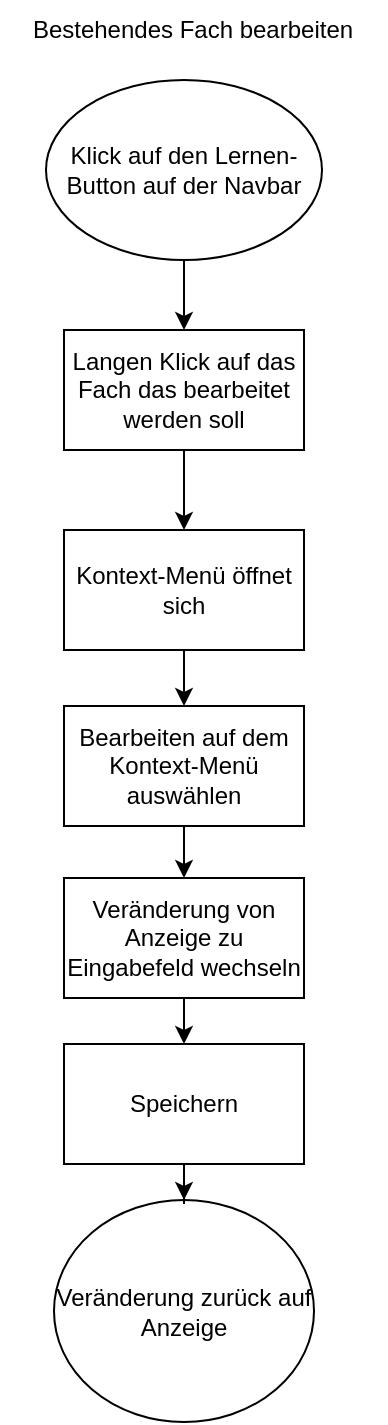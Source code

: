 <mxfile version="21.6.5" type="device">
  <diagram name="Seite-1" id="LOxFFRxM0oj1bpOZTaFu">
    <mxGraphModel dx="1593" dy="862" grid="1" gridSize="10" guides="1" tooltips="1" connect="1" arrows="1" fold="1" page="1" pageScale="1" pageWidth="827" pageHeight="1169" math="0" shadow="0">
      <root>
        <mxCell id="0" />
        <mxCell id="1" parent="0" />
        <mxCell id="MJvmzwcrtEve5PXsY3Um-1" value="" style="edgeStyle=orthogonalEdgeStyle;rounded=0;orthogonalLoop=1;jettySize=auto;html=1;" edge="1" parent="1" source="MJvmzwcrtEve5PXsY3Um-2" target="MJvmzwcrtEve5PXsY3Um-5">
          <mxGeometry relative="1" as="geometry" />
        </mxCell>
        <mxCell id="MJvmzwcrtEve5PXsY3Um-2" value="Klick auf den Lernen- Button auf der Navbar" style="ellipse;whiteSpace=wrap;html=1;" vertex="1" parent="1">
          <mxGeometry x="340" y="80" width="138" height="90" as="geometry" />
        </mxCell>
        <mxCell id="MJvmzwcrtEve5PXsY3Um-3" value="Bestehendes Fach bearbeiten" style="text;html=1;strokeColor=none;fillColor=none;align=center;verticalAlign=middle;whiteSpace=wrap;rounded=0;" vertex="1" parent="1">
          <mxGeometry x="317" y="40" width="193" height="30" as="geometry" />
        </mxCell>
        <mxCell id="MJvmzwcrtEve5PXsY3Um-4" value="" style="edgeStyle=orthogonalEdgeStyle;rounded=0;orthogonalLoop=1;jettySize=auto;html=1;" edge="1" parent="1" source="MJvmzwcrtEve5PXsY3Um-5" target="MJvmzwcrtEve5PXsY3Um-7">
          <mxGeometry relative="1" as="geometry" />
        </mxCell>
        <mxCell id="MJvmzwcrtEve5PXsY3Um-5" value="Langen Klick auf das Fach das bearbeitet werden soll" style="whiteSpace=wrap;html=1;" vertex="1" parent="1">
          <mxGeometry x="349" y="205" width="120" height="60" as="geometry" />
        </mxCell>
        <mxCell id="MJvmzwcrtEve5PXsY3Um-6" value="" style="edgeStyle=orthogonalEdgeStyle;rounded=0;orthogonalLoop=1;jettySize=auto;html=1;" edge="1" parent="1" source="MJvmzwcrtEve5PXsY3Um-7" target="MJvmzwcrtEve5PXsY3Um-9">
          <mxGeometry relative="1" as="geometry" />
        </mxCell>
        <mxCell id="MJvmzwcrtEve5PXsY3Um-7" value="Kontext-Menü öffnet sich" style="whiteSpace=wrap;html=1;" vertex="1" parent="1">
          <mxGeometry x="349" y="305" width="120" height="60" as="geometry" />
        </mxCell>
        <mxCell id="MJvmzwcrtEve5PXsY3Um-8" value="" style="edgeStyle=orthogonalEdgeStyle;rounded=0;orthogonalLoop=1;jettySize=auto;html=1;" edge="1" parent="1" source="MJvmzwcrtEve5PXsY3Um-9" target="MJvmzwcrtEve5PXsY3Um-11">
          <mxGeometry relative="1" as="geometry" />
        </mxCell>
        <mxCell id="MJvmzwcrtEve5PXsY3Um-9" value="Bearbeiten auf dem Kontext-Menü auswählen" style="whiteSpace=wrap;html=1;" vertex="1" parent="1">
          <mxGeometry x="349" y="393" width="120" height="60" as="geometry" />
        </mxCell>
        <mxCell id="MJvmzwcrtEve5PXsY3Um-14" value="" style="edgeStyle=orthogonalEdgeStyle;rounded=0;orthogonalLoop=1;jettySize=auto;html=1;" edge="1" parent="1" source="MJvmzwcrtEve5PXsY3Um-11" target="MJvmzwcrtEve5PXsY3Um-13">
          <mxGeometry relative="1" as="geometry" />
        </mxCell>
        <mxCell id="MJvmzwcrtEve5PXsY3Um-11" value="Veränderung von Anzeige zu Eingabefeld wechseln" style="whiteSpace=wrap;html=1;" vertex="1" parent="1">
          <mxGeometry x="349" y="479" width="120" height="60" as="geometry" />
        </mxCell>
        <mxCell id="MJvmzwcrtEve5PXsY3Um-12" value="Veränderung zurück auf Anzeige" style="ellipse;whiteSpace=wrap;html=1;" vertex="1" parent="1">
          <mxGeometry x="344" y="640" width="130" height="111" as="geometry" />
        </mxCell>
        <mxCell id="MJvmzwcrtEve5PXsY3Um-15" value="" style="edgeStyle=orthogonalEdgeStyle;rounded=0;orthogonalLoop=1;jettySize=auto;html=1;" edge="1" parent="1" source="MJvmzwcrtEve5PXsY3Um-13" target="MJvmzwcrtEve5PXsY3Um-12">
          <mxGeometry relative="1" as="geometry" />
        </mxCell>
        <mxCell id="MJvmzwcrtEve5PXsY3Um-13" value="Speichern" style="whiteSpace=wrap;html=1;" vertex="1" parent="1">
          <mxGeometry x="349" y="562" width="120" height="60" as="geometry" />
        </mxCell>
      </root>
    </mxGraphModel>
  </diagram>
</mxfile>
